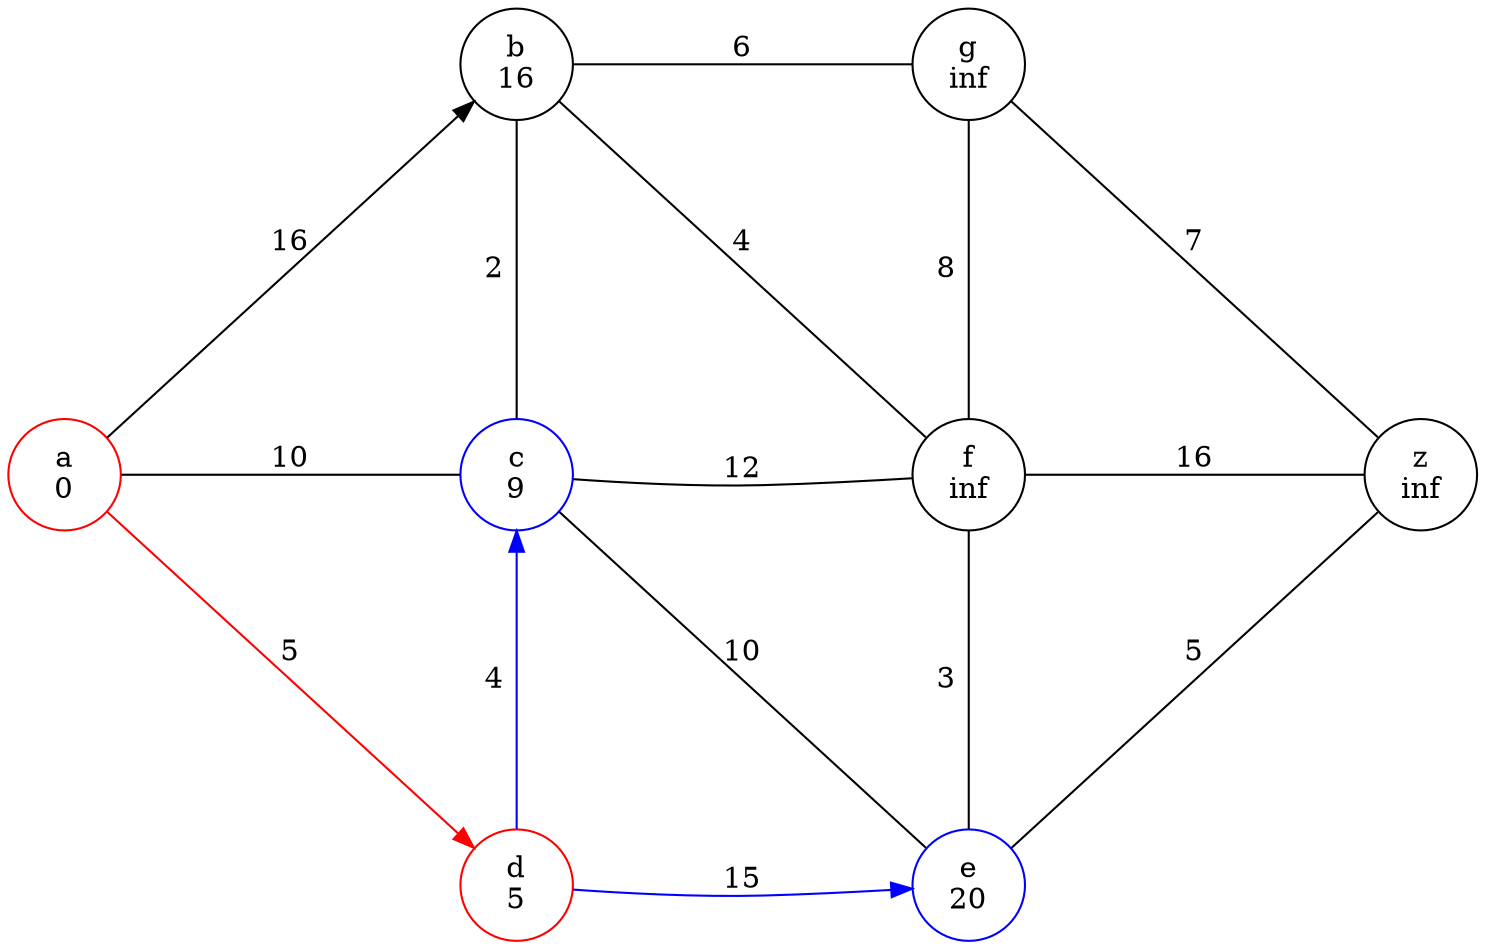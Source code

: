 digraph {
    rankdir=LR
    splines=true;
    overlap=scalexy;
    ranksep=2
    nodesep=1

    a -> b [label="16", color=black]
    a -> c [label="10", dir=none, color=black]
    a -> d [label="5", color=red]

    b -> c [label="2", dir=none]
    c -> d [label="4", dir=back, color=blue]

    b -> g [label="6", dir=none]
    b -> f [label="4", dir=none]


    c -> f [label="12", dir=none]
    c -> e [label="10", dir=none]

    d -> e [label="15", color=blue]

    g -> f [label="8", dir=none]
    f -> e [label="3", dir=none]

    g -> z [label="7", dir=none]
    f -> z [label="16", dir=none]
    e -> z [label="5", dir=none]

    {rank=same; b c d}
    {rank=same; g f e}

    a [color=red, label="a\n0"]
    b [color=black, label="b\n16"]
    c [color=blue, label="c\n9"]
    d [color=red, label="d\n5"]
    e [color=blue, label="e\n20"]
    f [color=black, label="f\ninf"]
    g [color=black, label="g\ninf"]
    z [color=black, label="z\ninf"]
}
